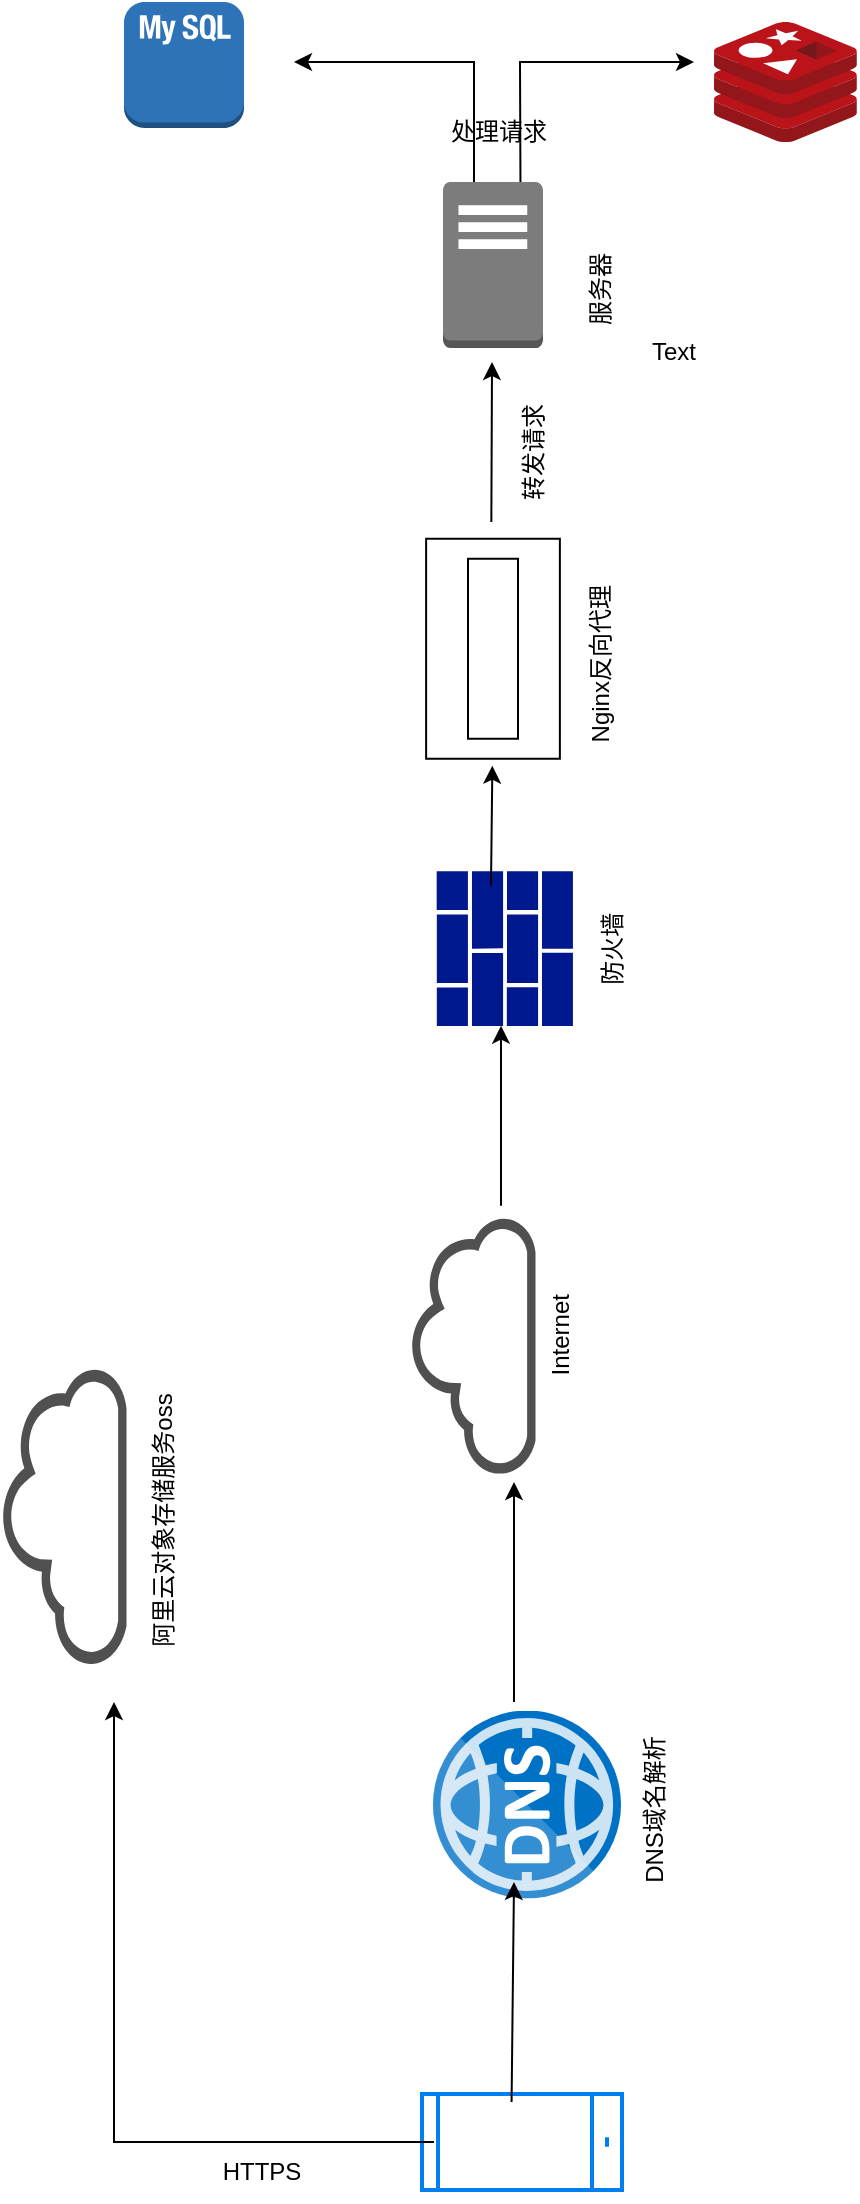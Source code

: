 <mxfile version="24.8.6">
  <diagram id="1JJ-UvxjRfw-XplDersZ" name="Page-1">
    <mxGraphModel dx="1042" dy="1044" grid="1" gridSize="10" guides="1" tooltips="1" connect="1" arrows="1" fold="1" page="1" pageScale="1" pageWidth="1169" pageHeight="827" math="0" shadow="0">
      <root>
        <mxCell id="0" />
        <mxCell id="1" parent="0" />
        <mxCell id="hzY4ub-7oXIIYTqsQO8i-2" value="" style="image;sketch=0;aspect=fixed;html=1;points=[];align=center;fontSize=12;image=img/lib/mscae/DNS.svg;rotation=-90;" vertex="1" parent="1">
          <mxGeometry x="239.5" y="1124.25" width="94" height="94" as="geometry" />
        </mxCell>
        <mxCell id="hzY4ub-7oXIIYTqsQO8i-4" value="" style="verticalLabelPosition=bottom;dashed=0;shadow=0;html=1;align=center;verticalAlign=top;shape=mxgraph.cabinets.coverPlate;rotation=90;" vertex="1" parent="1">
          <mxGeometry x="214.5" y="560" width="110" height="66.87" as="geometry" />
        </mxCell>
        <mxCell id="hzY4ub-7oXIIYTqsQO8i-7" value="" style="sketch=0;pointerEvents=1;shadow=0;dashed=0;html=1;strokeColor=none;fillColor=#505050;labelPosition=center;verticalLabelPosition=bottom;outlineConnect=0;verticalAlign=top;align=center;shape=mxgraph.office.clouds.cloud;rotation=-90;" vertex="1" parent="1">
          <mxGeometry x="-20" y="995.25" width="150" height="62.5" as="geometry" />
        </mxCell>
        <mxCell id="hzY4ub-7oXIIYTqsQO8i-8" value="" style="html=1;verticalLabelPosition=bottom;align=center;labelBackgroundColor=#ffffff;verticalAlign=top;strokeWidth=2;strokeColor=#0080F0;shadow=0;dashed=0;shape=mxgraph.ios7.icons.smartphone;rotation=-90;" vertex="1" parent="1">
          <mxGeometry x="260" y="1290" width="48" height="100" as="geometry" />
        </mxCell>
        <mxCell id="hzY4ub-7oXIIYTqsQO8i-10" value="" style="endArrow=classic;html=1;rounded=0;" edge="1" parent="1">
          <mxGeometry width="50" height="50" relative="1" as="geometry">
            <mxPoint x="240" y="1340" as="sourcePoint" />
            <mxPoint x="80" y="1120" as="targetPoint" />
            <Array as="points">
              <mxPoint x="80" y="1340" />
            </Array>
          </mxGeometry>
        </mxCell>
        <mxCell id="hzY4ub-7oXIIYTqsQO8i-11" value="阿里云对象存储服务oss" style="text;strokeColor=none;align=center;fillColor=none;html=1;verticalAlign=middle;whiteSpace=wrap;rounded=0;rotation=-90;" vertex="1" parent="1">
          <mxGeometry x="36.25" y="1009" width="137.5" height="40" as="geometry" />
        </mxCell>
        <mxCell id="hzY4ub-7oXIIYTqsQO8i-12" value="HTTPS" style="text;strokeColor=none;align=center;fillColor=none;html=1;verticalAlign=middle;whiteSpace=wrap;rounded=0;" vertex="1" parent="1">
          <mxGeometry x="123.75" y="1340" width="60" height="30" as="geometry" />
        </mxCell>
        <mxCell id="hzY4ub-7oXIIYTqsQO8i-14" value="" style="endArrow=classic;html=1;rounded=0;" edge="1" parent="1">
          <mxGeometry width="50" height="50" relative="1" as="geometry">
            <mxPoint x="278.79" y="1320" as="sourcePoint" />
            <mxPoint x="280" y="1210" as="targetPoint" />
          </mxGeometry>
        </mxCell>
        <mxCell id="hzY4ub-7oXIIYTqsQO8i-15" value="" style="sketch=0;pointerEvents=1;shadow=0;dashed=0;html=1;strokeColor=none;fillColor=#505050;labelPosition=center;verticalLabelPosition=bottom;outlineConnect=0;verticalAlign=top;align=center;shape=mxgraph.office.clouds.cloud;rotation=-90;" vertex="1" parent="1">
          <mxGeometry x="194.5" y="910" width="130" height="62.5" as="geometry" />
        </mxCell>
        <mxCell id="hzY4ub-7oXIIYTqsQO8i-17" value="Internet" style="text;strokeColor=none;align=center;fillColor=none;html=1;verticalAlign=middle;whiteSpace=wrap;rounded=0;rotation=-90;" vertex="1" parent="1">
          <mxGeometry x="273.5" y="921.87" width="60" height="30" as="geometry" />
        </mxCell>
        <mxCell id="hzY4ub-7oXIIYTqsQO8i-18" value="" style="sketch=0;aspect=fixed;pointerEvents=1;shadow=0;dashed=0;html=1;strokeColor=none;labelPosition=center;verticalLabelPosition=bottom;verticalAlign=top;align=center;fillColor=#00188D;shape=mxgraph.mscae.enterprise.firewall;rotation=-90;" vertex="1" parent="1">
          <mxGeometry x="236.69" y="709.25" width="77.42" height="68.13" as="geometry" />
        </mxCell>
        <mxCell id="hzY4ub-7oXIIYTqsQO8i-19" value="" style="endArrow=classic;html=1;rounded=0;" edge="1" parent="1">
          <mxGeometry width="50" height="50" relative="1" as="geometry">
            <mxPoint x="273.5" y="871.87" as="sourcePoint" />
            <mxPoint x="273.5" y="781.87" as="targetPoint" />
          </mxGeometry>
        </mxCell>
        <mxCell id="hzY4ub-7oXIIYTqsQO8i-20" value="" style="endArrow=classic;html=1;rounded=0;" edge="1" parent="1">
          <mxGeometry width="50" height="50" relative="1" as="geometry">
            <mxPoint x="268.5" y="711.87" as="sourcePoint" />
            <mxPoint x="269.18" y="651.87" as="targetPoint" />
          </mxGeometry>
        </mxCell>
        <mxCell id="hzY4ub-7oXIIYTqsQO8i-21" value="Nginx反向代理" style="text;html=1;align=center;verticalAlign=middle;resizable=0;points=[];autosize=1;strokeColor=none;fillColor=none;rotation=-90;" vertex="1" parent="1">
          <mxGeometry x="273.5" y="586.87" width="100" height="30" as="geometry" />
        </mxCell>
        <mxCell id="hzY4ub-7oXIIYTqsQO8i-23" value="" style="endArrow=classic;html=1;rounded=0;entryX=-0.029;entryY=0.828;entryDx=0;entryDy=0;entryPerimeter=0;" edge="1" parent="1" target="hzY4ub-7oXIIYTqsQO8i-15">
          <mxGeometry width="50" height="50" relative="1" as="geometry">
            <mxPoint x="280" y="1120" as="sourcePoint" />
            <mxPoint x="275" y="1020" as="targetPoint" />
          </mxGeometry>
        </mxCell>
        <mxCell id="hzY4ub-7oXIIYTqsQO8i-25" value="DNS域名解析" style="text;strokeColor=none;align=center;fillColor=none;html=1;verticalAlign=middle;whiteSpace=wrap;rounded=0;rotation=-90;" vertex="1" parent="1">
          <mxGeometry x="300" y="1158.75" width="100" height="30" as="geometry" />
        </mxCell>
        <mxCell id="hzY4ub-7oXIIYTqsQO8i-26" value="防火墙" style="text;strokeColor=none;align=center;fillColor=none;html=1;verticalAlign=middle;whiteSpace=wrap;rounded=0;rotation=-90;" vertex="1" parent="1">
          <mxGeometry x="300" y="728.32" width="60" height="30" as="geometry" />
        </mxCell>
        <mxCell id="hzY4ub-7oXIIYTqsQO8i-29" value="" style="endArrow=classic;html=1;rounded=0;" edge="1" parent="1">
          <mxGeometry width="50" height="50" relative="1" as="geometry">
            <mxPoint x="268.67" y="530" as="sourcePoint" />
            <mxPoint x="269" y="450" as="targetPoint" />
          </mxGeometry>
        </mxCell>
        <mxCell id="hzY4ub-7oXIIYTqsQO8i-30" value="" style="outlineConnect=0;dashed=0;verticalLabelPosition=bottom;verticalAlign=top;align=center;html=1;shape=mxgraph.aws3.traditional_server;fillColor=#7D7C7C;gradientColor=none;" vertex="1" parent="1">
          <mxGeometry x="244.5" y="360" width="50" height="83" as="geometry" />
        </mxCell>
        <mxCell id="hzY4ub-7oXIIYTqsQO8i-31" value="服务器" style="text;strokeColor=none;align=center;fillColor=none;html=1;verticalAlign=middle;whiteSpace=wrap;rounded=0;rotation=-90;" vertex="1" parent="1">
          <mxGeometry x="293.5" y="399" width="60" height="30" as="geometry" />
        </mxCell>
        <mxCell id="hzY4ub-7oXIIYTqsQO8i-32" value="转发请求" style="text;strokeColor=none;align=center;fillColor=none;html=1;verticalAlign=middle;whiteSpace=wrap;rounded=0;rotation=-90;" vertex="1" parent="1">
          <mxGeometry x="260" y="480" width="60" height="30" as="geometry" />
        </mxCell>
        <mxCell id="hzY4ub-7oXIIYTqsQO8i-33" value="" style="endArrow=classic;html=1;rounded=0;" edge="1" parent="1">
          <mxGeometry width="50" height="50" relative="1" as="geometry">
            <mxPoint x="260" y="360" as="sourcePoint" />
            <mxPoint x="170" y="300" as="targetPoint" />
            <Array as="points">
              <mxPoint x="260" y="300" />
            </Array>
          </mxGeometry>
        </mxCell>
        <mxCell id="hzY4ub-7oXIIYTqsQO8i-34" value="" style="endArrow=classic;html=1;rounded=0;" edge="1" parent="1">
          <mxGeometry width="50" height="50" relative="1" as="geometry">
            <mxPoint x="283.23" y="360" as="sourcePoint" />
            <mxPoint x="370" y="300" as="targetPoint" />
            <Array as="points">
              <mxPoint x="283" y="300" />
            </Array>
          </mxGeometry>
        </mxCell>
        <mxCell id="hzY4ub-7oXIIYTqsQO8i-35" value="" style="image;sketch=0;aspect=fixed;html=1;points=[];align=center;fontSize=12;image=img/lib/mscae/Cache_Redis_Product.svg;" vertex="1" parent="1">
          <mxGeometry x="380" y="280" width="71.43" height="60" as="geometry" />
        </mxCell>
        <mxCell id="hzY4ub-7oXIIYTqsQO8i-36" value="" style="outlineConnect=0;dashed=0;verticalLabelPosition=bottom;verticalAlign=top;align=center;html=1;shape=mxgraph.aws3.mysql_db_instance_2;fillColor=#2E73B8;gradientColor=none;" vertex="1" parent="1">
          <mxGeometry x="85" y="270" width="60" height="63" as="geometry" />
        </mxCell>
        <mxCell id="hzY4ub-7oXIIYTqsQO8i-37" style="edgeStyle=orthogonalEdgeStyle;rounded=0;orthogonalLoop=1;jettySize=auto;html=1;exitX=0.5;exitY=1;exitDx=0;exitDy=0;exitPerimeter=0;" edge="1" parent="1" source="hzY4ub-7oXIIYTqsQO8i-36" target="hzY4ub-7oXIIYTqsQO8i-36">
          <mxGeometry relative="1" as="geometry" />
        </mxCell>
        <mxCell id="hzY4ub-7oXIIYTqsQO8i-38" value="Text" style="text;strokeColor=none;align=center;fillColor=none;html=1;verticalAlign=middle;whiteSpace=wrap;rounded=0;" vertex="1" parent="1">
          <mxGeometry x="330" y="430" width="60" height="30" as="geometry" />
        </mxCell>
        <mxCell id="hzY4ub-7oXIIYTqsQO8i-39" value="处理请求" style="text;html=1;align=center;verticalAlign=middle;resizable=0;points=[];autosize=1;strokeColor=none;fillColor=none;" vertex="1" parent="1">
          <mxGeometry x="236.69" y="320" width="70" height="30" as="geometry" />
        </mxCell>
      </root>
    </mxGraphModel>
  </diagram>
</mxfile>
